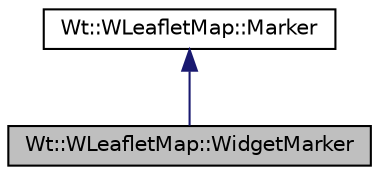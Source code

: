digraph "Wt::WLeafletMap::WidgetMarker"
{
 // LATEX_PDF_SIZE
  edge [fontname="Helvetica",fontsize="10",labelfontname="Helvetica",labelfontsize="10"];
  node [fontname="Helvetica",fontsize="10",shape=record];
  Node1 [label="Wt::WLeafletMap::WidgetMarker",height=0.2,width=0.4,color="black", fillcolor="grey75", style="filled", fontcolor="black",tooltip="A marker rendered with a widget."];
  Node2 -> Node1 [dir="back",color="midnightblue",fontsize="10",style="solid",fontname="Helvetica"];
  Node2 [label="Wt::WLeafletMap::Marker",height=0.2,width=0.4,color="black", fillcolor="white", style="filled",URL="$classWt_1_1WLeafletMap_1_1Marker.html",tooltip="An abstract marker."];
}
